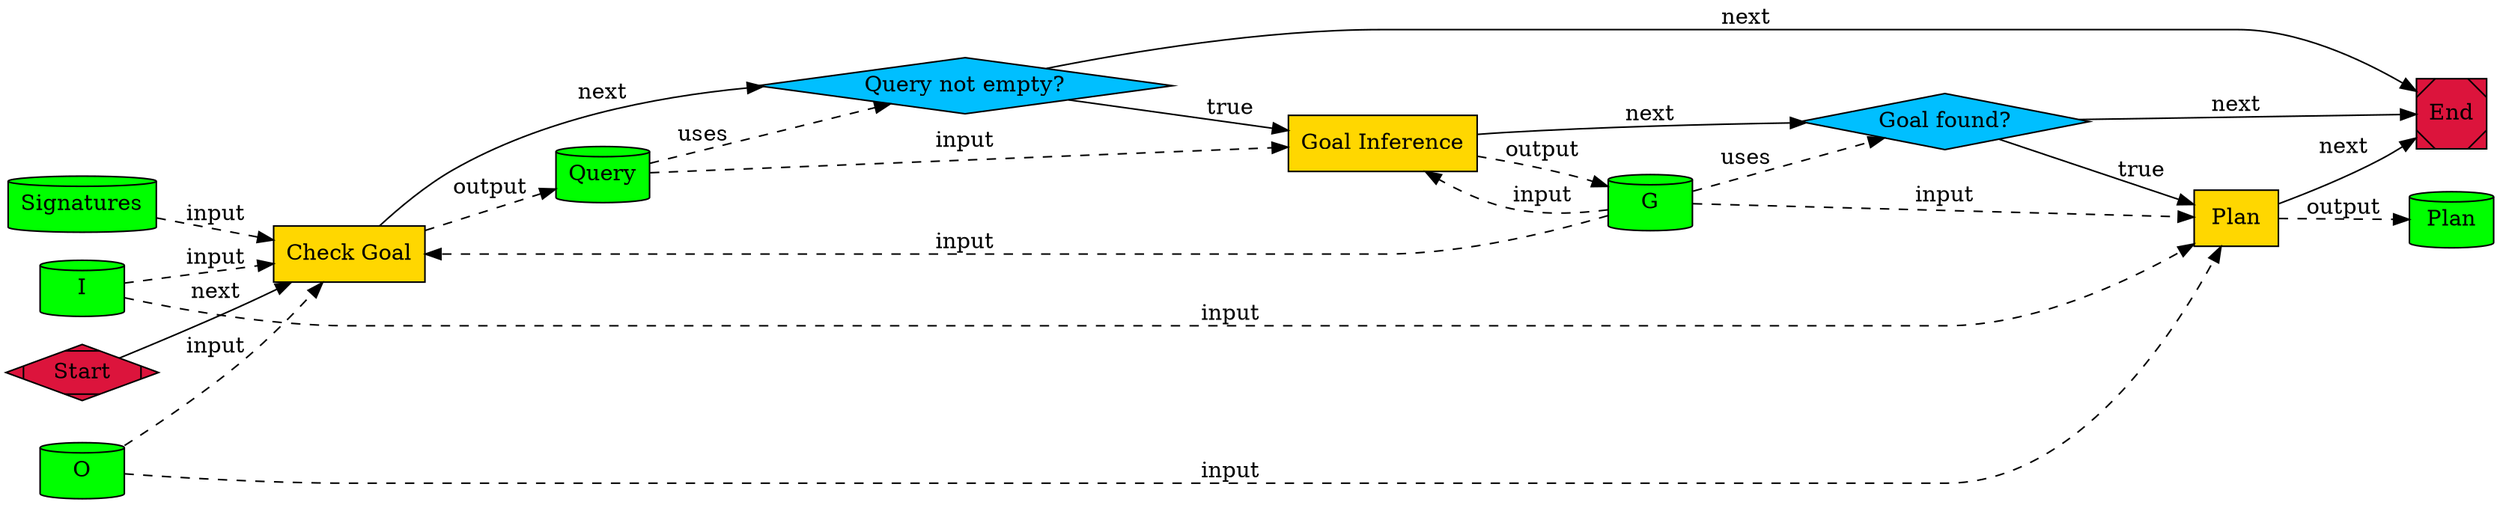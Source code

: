 digraph {
        rankdir="LR";
        n1 [label="Start",style=filled,fillcolor=crimson,shape=Mdiamond];
        n2 [label="Check Goal",style=filled,fillcolor=gold,shape=box];
        n3 [label="I",style=filled,fillcolor=green,shape=cylinder];
        n4 [label="G",style=filled,fillcolor=green,shape=cylinder];
        n5 [label="Signatures",style=filled,fillcolor=green,shape=cylinder];
        n6 [label="O",style=filled,fillcolor=green,shape=cylinder];
        n7 [label="Query",style=filled,fillcolor=green,shape=cylinder];
        n8 [label="Query not empty?",style=filled,fillcolor=deepskyblue,shape=diamond];
        n7 [label="Query",style=filled,fillcolor=green,shape=cylinder];
        n9 [label="Goal Inference",style=filled,fillcolor=gold,shape=box];
        n11 [label="Goal found?",style=filled,fillcolor=deepskyblue,shape=diamond];
        n12 [label="Plan",style=filled,fillcolor=gold,shape=box];
        n13 [label="Plan",style=filled,fillcolor=green,shape=cylinder];
        n14 [label="End",style=filled,fillcolor=crimson,shape=Msquare];
        n5 -> n2 [style=dashed,label="input"];
        n6 -> n12 [style=dashed,label="input"];
        n6 -> n2 [style=dashed,label="input"];
        n9 -> n11 [label="next"];
        n9 -> n4 [style=dashed,label="output"];
        n8 -> n9 [label="true"];
        n8 -> n14 [label="next"];
        n12 -> n14 [label="next"];
        n12 -> n13 [style=dashed,label="output"];
        n7 -> n8 [style=dashed,label="uses"];
        n4 -> n11 [style=dashed,label="uses"];  
        n7 -> n9 [style=dashed,label="input"];
        n11 -> n12 [label="true"];
        n11 -> n14 [label="next"];
        n1 -> n2 [label="next"];
        n2 -> n8 [label="next"];
        n2 -> n7 [style=dashed,label="output"];
        n4 -> n9 [style=dashed,label="input"];
        n4 -> n12 [style=dashed,label="input"];
        n4 -> n2 [style=dashed,label="input"];
        n3 -> n12 [style=dashed,label="input"];
        n3 -> n2 [style=dashed,label="input"];
}

